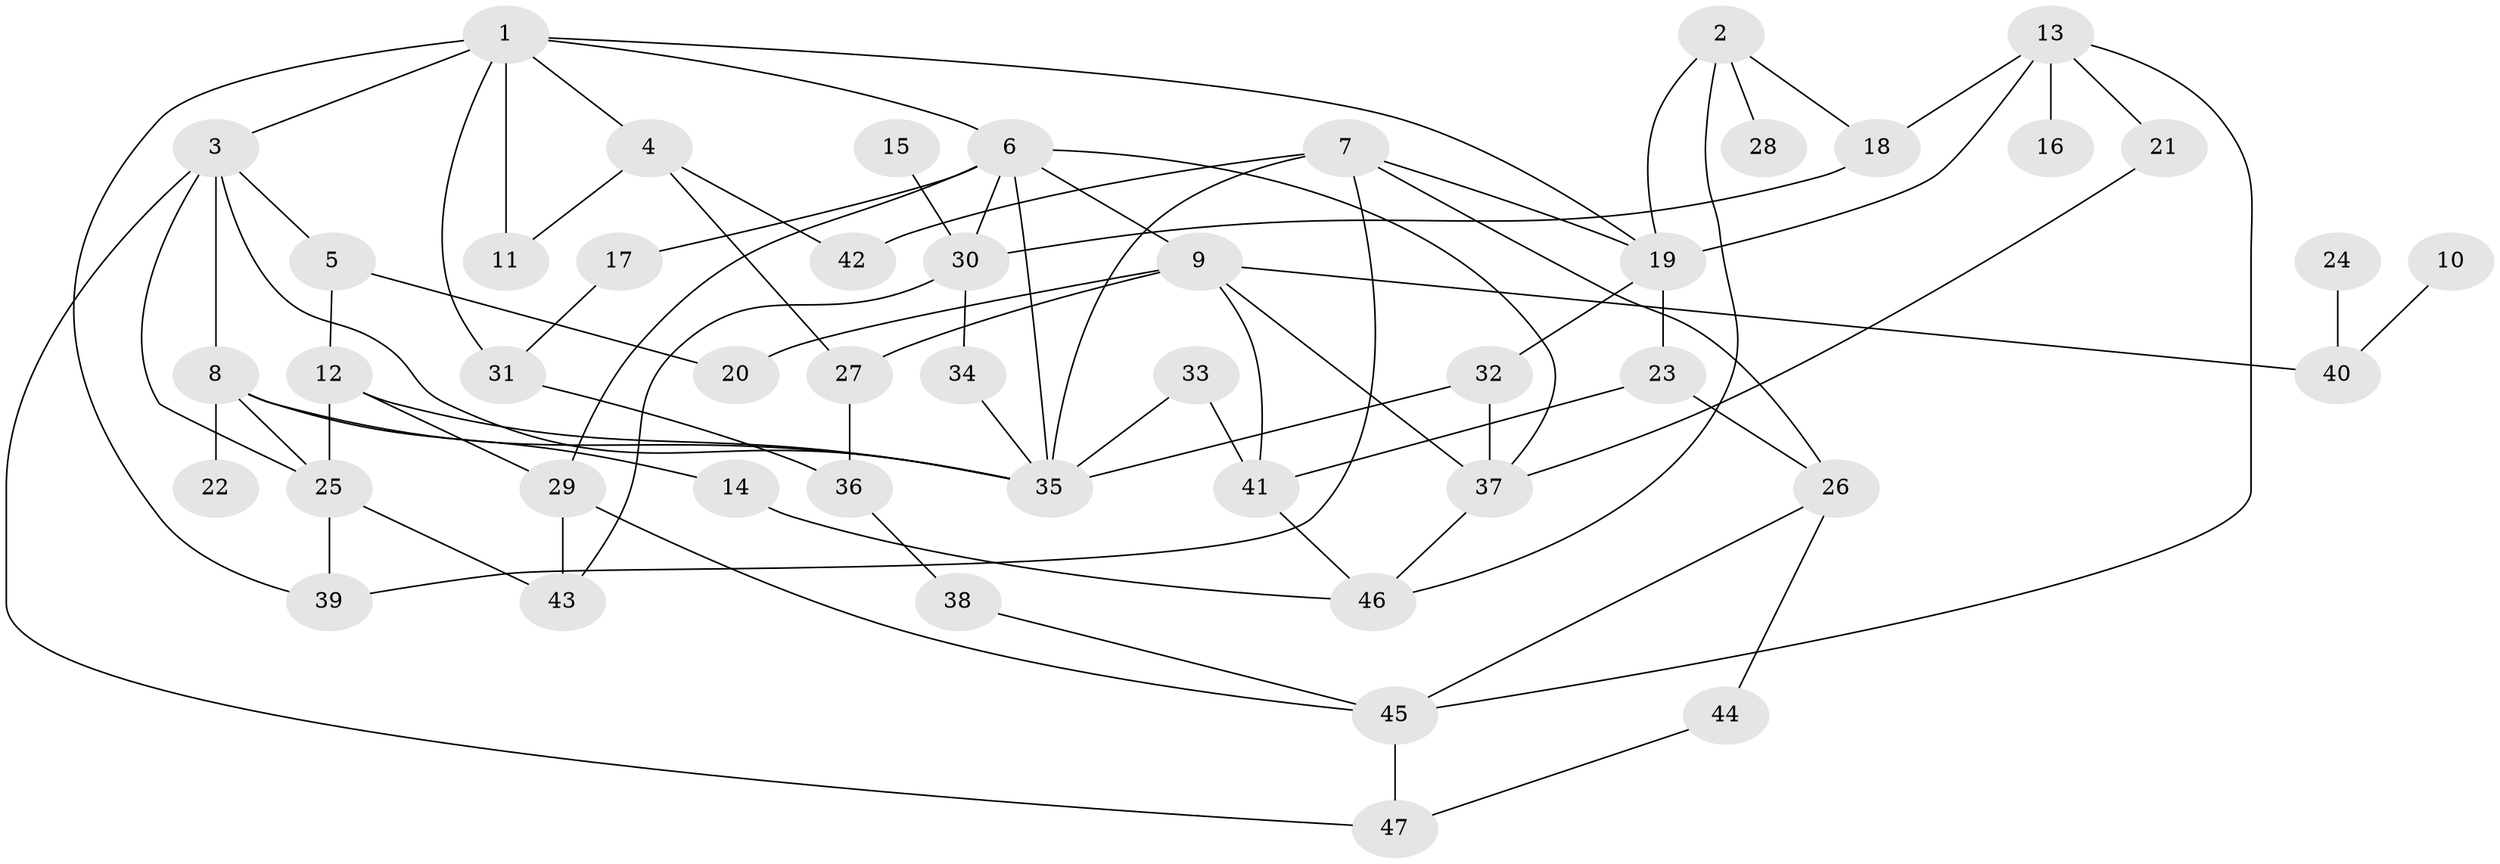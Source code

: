 // original degree distribution, {6: 0.05319148936170213, 3: 0.24468085106382978, 4: 0.1595744680851064, 5: 0.031914893617021274, 7: 0.010638297872340425, 2: 0.2978723404255319, 9: 0.010638297872340425, 1: 0.19148936170212766}
// Generated by graph-tools (version 1.1) at 2025/01/03/09/25 03:01:01]
// undirected, 47 vertices, 81 edges
graph export_dot {
graph [start="1"]
  node [color=gray90,style=filled];
  1;
  2;
  3;
  4;
  5;
  6;
  7;
  8;
  9;
  10;
  11;
  12;
  13;
  14;
  15;
  16;
  17;
  18;
  19;
  20;
  21;
  22;
  23;
  24;
  25;
  26;
  27;
  28;
  29;
  30;
  31;
  32;
  33;
  34;
  35;
  36;
  37;
  38;
  39;
  40;
  41;
  42;
  43;
  44;
  45;
  46;
  47;
  1 -- 3 [weight=1.0];
  1 -- 4 [weight=1.0];
  1 -- 6 [weight=1.0];
  1 -- 11 [weight=1.0];
  1 -- 19 [weight=1.0];
  1 -- 31 [weight=1.0];
  1 -- 39 [weight=1.0];
  2 -- 18 [weight=1.0];
  2 -- 19 [weight=1.0];
  2 -- 28 [weight=1.0];
  2 -- 46 [weight=1.0];
  3 -- 5 [weight=1.0];
  3 -- 8 [weight=1.0];
  3 -- 25 [weight=1.0];
  3 -- 35 [weight=1.0];
  3 -- 47 [weight=1.0];
  4 -- 11 [weight=1.0];
  4 -- 27 [weight=1.0];
  4 -- 42 [weight=1.0];
  5 -- 12 [weight=1.0];
  5 -- 20 [weight=1.0];
  6 -- 9 [weight=1.0];
  6 -- 17 [weight=1.0];
  6 -- 29 [weight=1.0];
  6 -- 30 [weight=1.0];
  6 -- 35 [weight=1.0];
  6 -- 37 [weight=1.0];
  7 -- 19 [weight=1.0];
  7 -- 26 [weight=1.0];
  7 -- 35 [weight=1.0];
  7 -- 39 [weight=1.0];
  7 -- 42 [weight=1.0];
  8 -- 14 [weight=2.0];
  8 -- 22 [weight=1.0];
  8 -- 25 [weight=1.0];
  8 -- 35 [weight=1.0];
  9 -- 20 [weight=1.0];
  9 -- 27 [weight=1.0];
  9 -- 37 [weight=1.0];
  9 -- 40 [weight=1.0];
  9 -- 41 [weight=1.0];
  10 -- 40 [weight=1.0];
  12 -- 25 [weight=1.0];
  12 -- 29 [weight=1.0];
  12 -- 35 [weight=1.0];
  13 -- 16 [weight=1.0];
  13 -- 18 [weight=1.0];
  13 -- 19 [weight=1.0];
  13 -- 21 [weight=1.0];
  13 -- 45 [weight=1.0];
  14 -- 46 [weight=1.0];
  15 -- 30 [weight=1.0];
  17 -- 31 [weight=1.0];
  18 -- 30 [weight=1.0];
  19 -- 23 [weight=1.0];
  19 -- 32 [weight=1.0];
  21 -- 37 [weight=1.0];
  23 -- 26 [weight=1.0];
  23 -- 41 [weight=1.0];
  24 -- 40 [weight=1.0];
  25 -- 39 [weight=2.0];
  25 -- 43 [weight=1.0];
  26 -- 44 [weight=1.0];
  26 -- 45 [weight=1.0];
  27 -- 36 [weight=1.0];
  29 -- 43 [weight=1.0];
  29 -- 45 [weight=1.0];
  30 -- 34 [weight=1.0];
  30 -- 43 [weight=1.0];
  31 -- 36 [weight=1.0];
  32 -- 35 [weight=1.0];
  32 -- 37 [weight=1.0];
  33 -- 35 [weight=2.0];
  33 -- 41 [weight=2.0];
  34 -- 35 [weight=1.0];
  36 -- 38 [weight=1.0];
  37 -- 46 [weight=1.0];
  38 -- 45 [weight=1.0];
  41 -- 46 [weight=1.0];
  44 -- 47 [weight=1.0];
  45 -- 47 [weight=1.0];
}
